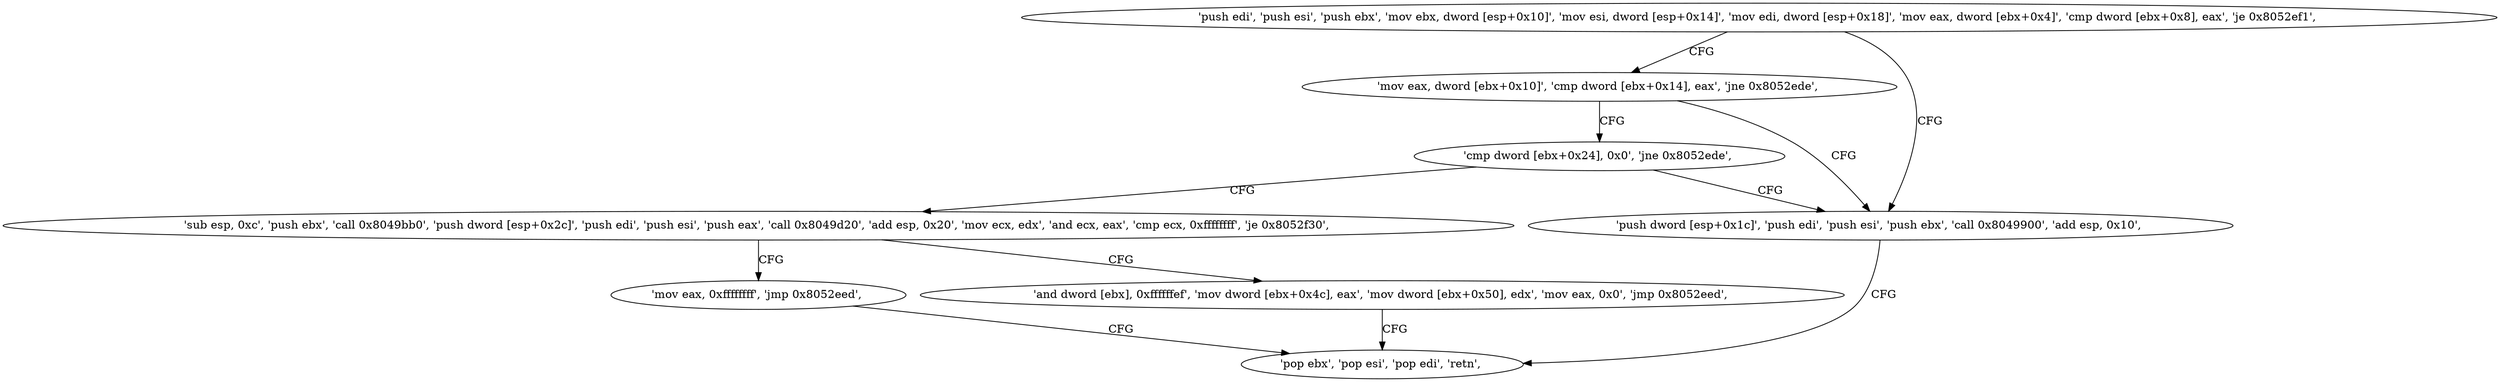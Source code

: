 digraph "func" {
"134557383" [label = "'push edi', 'push esi', 'push ebx', 'mov ebx, dword [esp+0x10]', 'mov esi, dword [esp+0x14]', 'mov edi, dword [esp+0x18]', 'mov eax, dword [ebx+0x4]', 'cmp dword [ebx+0x8], eax', 'je 0x8052ef1', " ]
"134557425" [label = "'mov eax, dword [ebx+0x10]', 'cmp dword [ebx+0x14], eax', 'jne 0x8052ede', " ]
"134557406" [label = "'push dword [esp+0x1c]', 'push edi', 'push esi', 'push ebx', 'call 0x8049900', 'add esp, 0x10', " ]
"134557433" [label = "'cmp dword [ebx+0x24], 0x0', 'jne 0x8052ede', " ]
"134557421" [label = "'pop ebx', 'pop esi', 'pop edi', 'retn', " ]
"134557439" [label = "'sub esp, 0xc', 'push ebx', 'call 0x8049bb0', 'push dword [esp+0x2c]', 'push edi', 'push esi', 'push eax', 'call 0x8049d20', 'add esp, 0x20', 'mov ecx, edx', 'and ecx, eax', 'cmp ecx, 0xffffffff', 'je 0x8052f30', " ]
"134557488" [label = "'mov eax, 0xffffffff', 'jmp 0x8052eed', " ]
"134557472" [label = "'and dword [ebx], 0xffffffef', 'mov dword [ebx+0x4c], eax', 'mov dword [ebx+0x50], edx', 'mov eax, 0x0', 'jmp 0x8052eed', " ]
"134557383" -> "134557425" [ label = "CFG" ]
"134557383" -> "134557406" [ label = "CFG" ]
"134557425" -> "134557406" [ label = "CFG" ]
"134557425" -> "134557433" [ label = "CFG" ]
"134557406" -> "134557421" [ label = "CFG" ]
"134557433" -> "134557406" [ label = "CFG" ]
"134557433" -> "134557439" [ label = "CFG" ]
"134557439" -> "134557488" [ label = "CFG" ]
"134557439" -> "134557472" [ label = "CFG" ]
"134557488" -> "134557421" [ label = "CFG" ]
"134557472" -> "134557421" [ label = "CFG" ]
}
